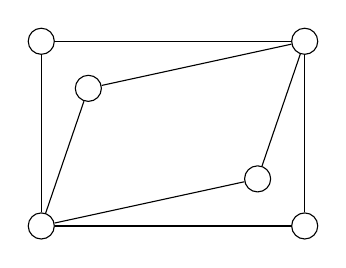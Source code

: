 \begin{tikzpicture}
    \node[circle,draw](a){};
    \node[circle,draw, node distance = 3cm](b)[right =of a]{};
    \node[circle,draw, node distance =.5cm](c)[below right =of a]{};
    \node[circle,draw, node distance = 2cm](d)[below =of a]{};
\node[circle,draw, node distance = 3cm](e)[right =of d]{};
\node[circle,draw, node distance =.5cm](f)[above left =of e]{};
\path[-](b) edge node{}(a)
    edge node{}(e)
    edge node{}(c)
    edge node{}(f)
(d)edge node{}(a)
    edge node{}(e)
    edge node{}(c)
    edge node{}(f);
% \node[node distance=.1cm](anchor)[right=of b]{};
% \node[circle,draw,node distance=.1cm](aa)[right =of anchor]{};
% \node[circle,draw](bb)[right =of aa]{};
% \node[circle,draw](cc)[right =of bb]{};
% \node[circle,draw](dd)[below =of aa]{};
% \node[circle,draw](ee)[right =of dd]{};
% \node[circle,draw](ff)[right =of ee]{};
% \path[-](bb)edge node{}(aa)
%     edge node{}(cc)
%     edge node{}(dd)
%     edge node{}(ff)
%     edge node{}(ee)
% (dd)edge node{}(aa)
%     edge node{}(ee)
% (ff)edge node{}(cc)
%     edge node{}(ee);
\end{tikzpicture}